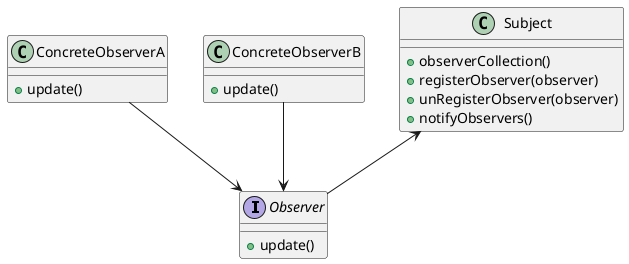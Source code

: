 @startuml

interface Observer {
 +update()
}

class ConcreteObserverA{
   +update()
}

class ConcreteObserverB {
    +update()
}

class Subject{
    +observerCollection()
    +registerObserver(observer)
    +unRegisterObserver(observer)
    +notifyObservers()
}

ConcreteObserverA --> Observer
ConcreteObserverB --> Observer
Subject <-- Observer
@enduml